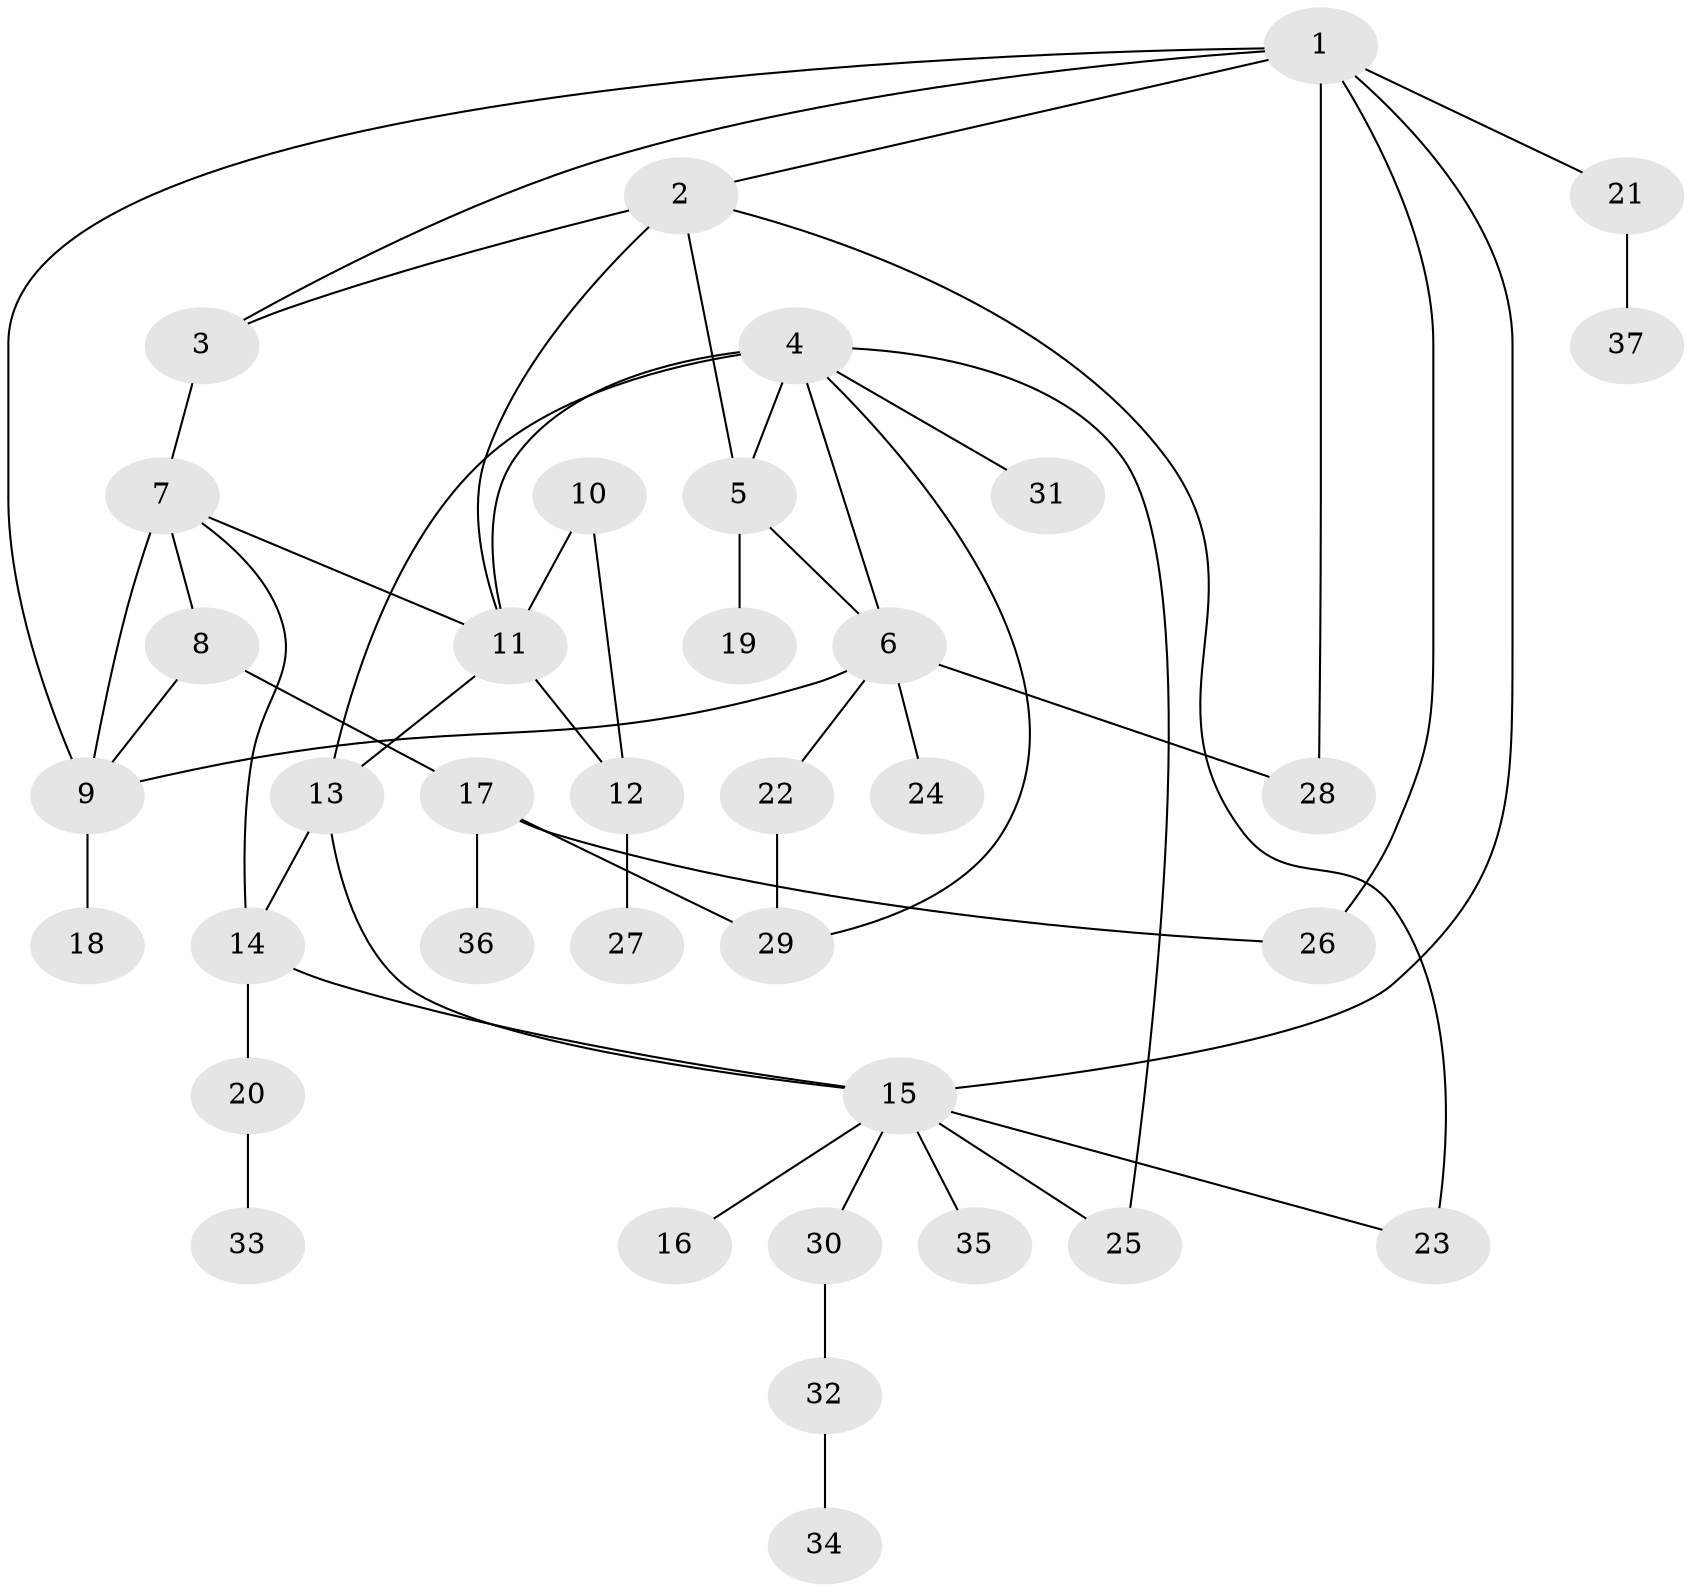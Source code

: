 // original degree distribution, {12: 0.013888888888888888, 6: 0.013888888888888888, 3: 0.1111111111111111, 10: 0.013888888888888888, 4: 0.041666666666666664, 8: 0.013888888888888888, 9: 0.027777777777777776, 5: 0.05555555555555555, 7: 0.013888888888888888, 1: 0.4861111111111111, 2: 0.20833333333333334}
// Generated by graph-tools (version 1.1) at 2025/37/03/09/25 02:37:15]
// undirected, 37 vertices, 54 edges
graph export_dot {
graph [start="1"]
  node [color=gray90,style=filled];
  1;
  2;
  3;
  4;
  5;
  6;
  7;
  8;
  9;
  10;
  11;
  12;
  13;
  14;
  15;
  16;
  17;
  18;
  19;
  20;
  21;
  22;
  23;
  24;
  25;
  26;
  27;
  28;
  29;
  30;
  31;
  32;
  33;
  34;
  35;
  36;
  37;
  1 -- 2 [weight=1.0];
  1 -- 3 [weight=1.0];
  1 -- 9 [weight=3.0];
  1 -- 15 [weight=1.0];
  1 -- 21 [weight=1.0];
  1 -- 26 [weight=3.0];
  1 -- 28 [weight=1.0];
  2 -- 3 [weight=1.0];
  2 -- 5 [weight=1.0];
  2 -- 11 [weight=1.0];
  2 -- 23 [weight=1.0];
  3 -- 7 [weight=1.0];
  4 -- 5 [weight=3.0];
  4 -- 6 [weight=1.0];
  4 -- 11 [weight=1.0];
  4 -- 13 [weight=1.0];
  4 -- 25 [weight=1.0];
  4 -- 29 [weight=1.0];
  4 -- 31 [weight=1.0];
  5 -- 6 [weight=1.0];
  5 -- 19 [weight=1.0];
  6 -- 9 [weight=1.0];
  6 -- 22 [weight=1.0];
  6 -- 24 [weight=2.0];
  6 -- 28 [weight=1.0];
  7 -- 8 [weight=1.0];
  7 -- 9 [weight=4.0];
  7 -- 11 [weight=1.0];
  7 -- 14 [weight=1.0];
  8 -- 9 [weight=1.0];
  8 -- 17 [weight=2.0];
  9 -- 18 [weight=1.0];
  10 -- 11 [weight=1.0];
  10 -- 12 [weight=1.0];
  11 -- 12 [weight=1.0];
  11 -- 13 [weight=1.0];
  12 -- 27 [weight=1.0];
  13 -- 14 [weight=1.0];
  13 -- 15 [weight=1.0];
  14 -- 15 [weight=1.0];
  14 -- 20 [weight=1.0];
  15 -- 16 [weight=1.0];
  15 -- 23 [weight=1.0];
  15 -- 25 [weight=1.0];
  15 -- 30 [weight=1.0];
  15 -- 35 [weight=1.0];
  17 -- 26 [weight=1.0];
  17 -- 29 [weight=1.0];
  17 -- 36 [weight=1.0];
  20 -- 33 [weight=1.0];
  21 -- 37 [weight=1.0];
  22 -- 29 [weight=1.0];
  30 -- 32 [weight=1.0];
  32 -- 34 [weight=1.0];
}
